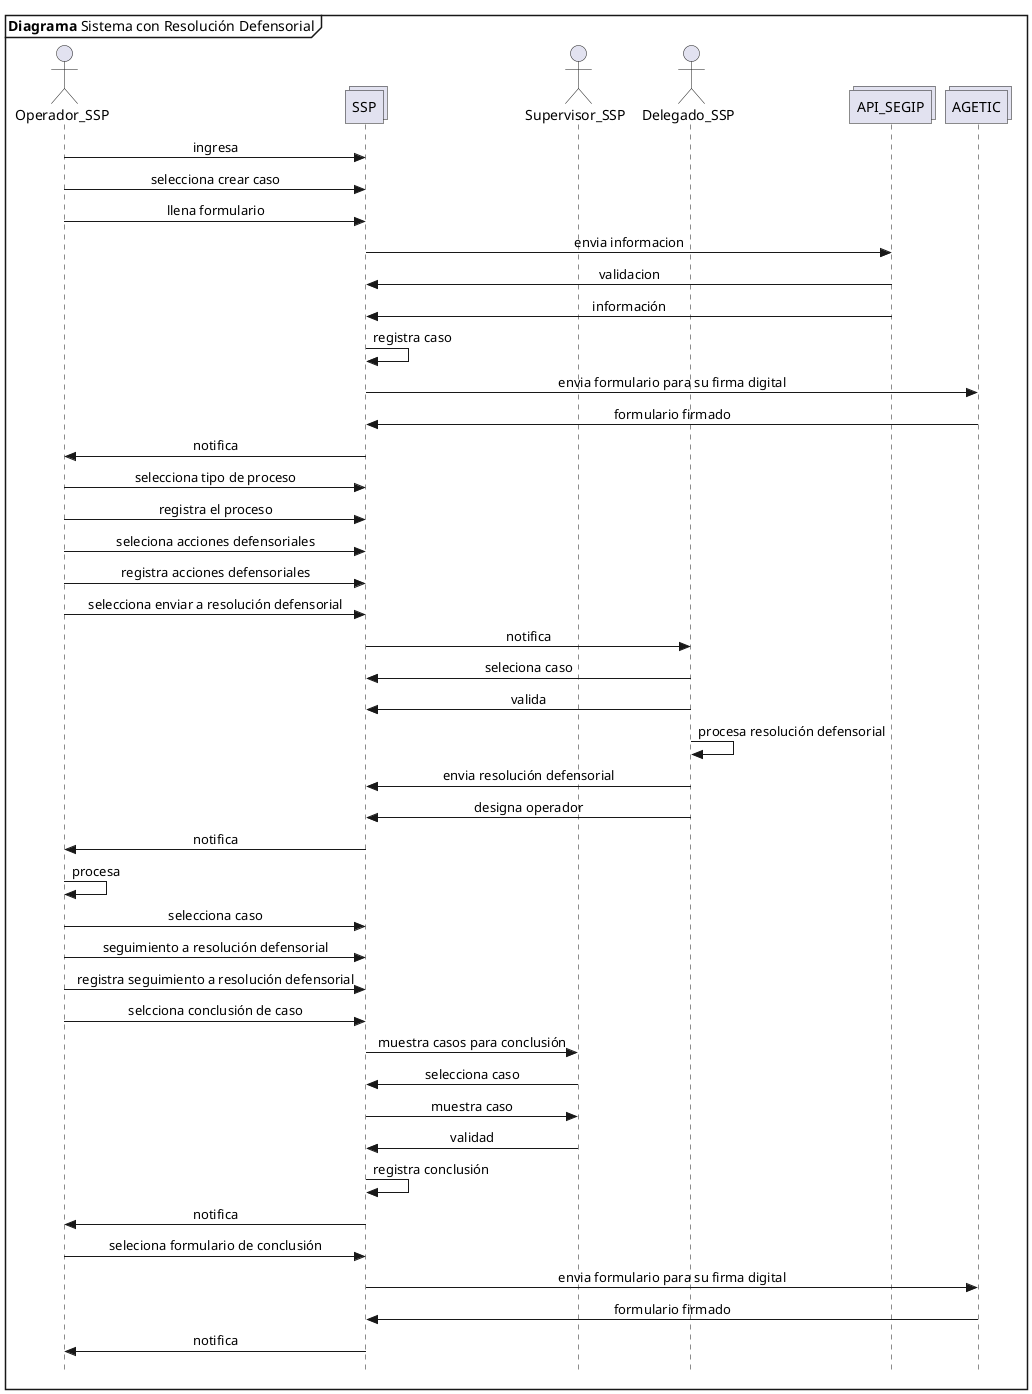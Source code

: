 @startuml Diagrama_Sistema
skinparam Style strictuml
skinparam SequenceMessageAlignment center

mainframe **Diagrama** Sistema con Resolución Defensorial

actor Operador_SSP as opssp
collections SSP
actor Supervisor_SSP as supssp
actor Delegado_SSP as del
collections API_SEGIP as segip
collections AGETIC as agetic

opssp->SSP: ingresa
opssp->SSP: selecciona crear caso
opssp->SSP: llena formulario
SSP->segip: envia informacion
segip->SSP: validacion
segip->SSP: información
SSP->SSP: registra caso
SSP->agetic: envia formulario para su firma digital
agetic->SSP: formulario firmado 
SSP->opssp: notifica
opssp->SSP: selecciona tipo de proceso
opssp->SSP: registra el proceso
opssp->SSP: seleciona acciones defensoriales
opssp->SSP: registra acciones defensoriales
opssp->SSP: selecciona enviar a resolución defensorial
SSP->del: notifica
del->SSP: seleciona caso
del->SSP: valida
del->del: procesa resolución defensorial
del->SSP: envia resolución defensorial
del->SSP: designa operador
SSP->opssp: notifica
opssp->opssp: procesa
opssp->SSP: selecciona caso
opssp->SSP: seguimiento a resolución defensorial
opssp->SSP: registra seguimiento a resolución defensorial
opssp->SSP: selcciona conclusión de caso
SSP->supssp: muestra casos para conclusión
supssp->SSP: selecciona caso
SSP->supssp: muestra caso
supssp->SSP: validad
SSP->SSP: registra conclusión
SSP->opssp: notifica
opssp->SSP: seleciona formulario de conclusión
SSP->agetic: envia formulario para su firma digital
agetic->SSP: formulario firmado
SSP->opssp: notifica

@enduml